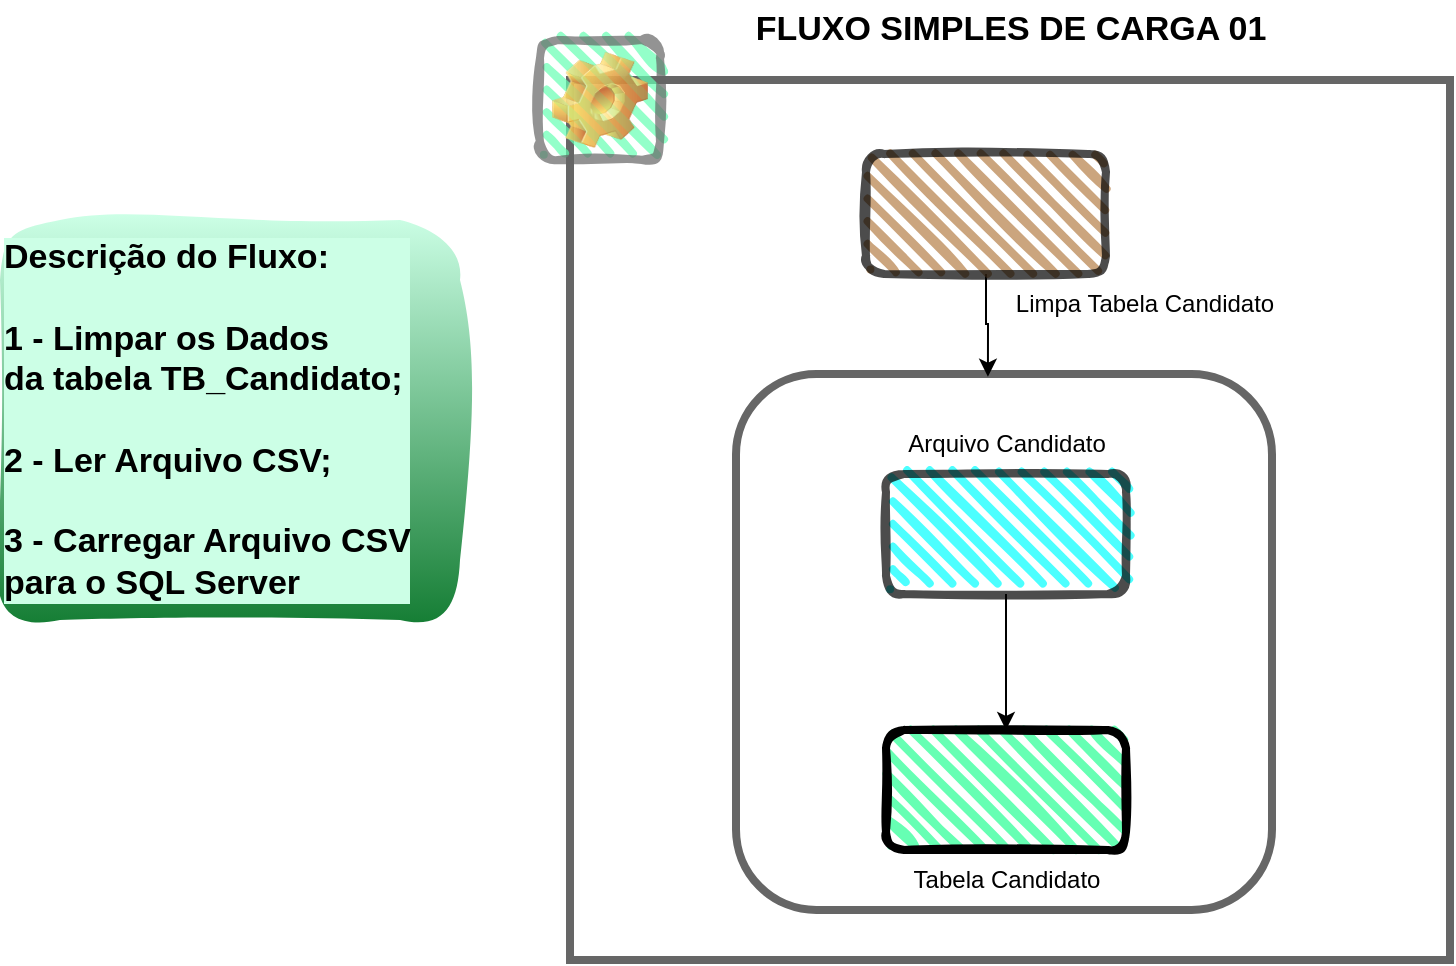 <mxfile version="20.8.3" type="github">
  <diagram name="Page-1" id="c7558073-3199-34d8-9f00-42111426c3f3">
    <mxGraphModel dx="796" dy="496" grid="1" gridSize="10" guides="1" tooltips="1" connect="0" arrows="1" fold="1" page="1" pageScale="1" pageWidth="826" pageHeight="1169" background="none" math="0" shadow="0">
      <root>
        <mxCell id="0" />
        <mxCell id="1" parent="0" />
        <mxCell id="iyPb0N3byPzZvULkwc2K-110" value="" style="whiteSpace=wrap;html=1;aspect=fixed;rounded=0;fillWeight=4;hachureGap=8;hachureAngle=45;jiggle=1;curveFitting=0.95;strokeColor=#666666;strokeWidth=4;fillColor=#FFFFFF;" vertex="1" parent="1">
          <mxGeometry x="325" y="80" width="440" height="440" as="geometry" />
        </mxCell>
        <mxCell id="iyPb0N3byPzZvULkwc2K-101" value="" style="whiteSpace=wrap;html=1;aspect=fixed;rounded=1;strokeWidth=4;strokeColor=#666666;" vertex="1" parent="1">
          <mxGeometry x="408" y="227" width="268" height="268" as="geometry" />
        </mxCell>
        <mxCell id="iyPb0N3byPzZvULkwc2K-96" value="" style="rounded=1;whiteSpace=wrap;html=1;gradientColor=none;sketch=1;curveFitting=0.95;jiggle=1;fillColor=#00FFFF;strokeWidth=4;opacity=70;shadow=0;glass=0;fillWeight=4;hachureGap=8;hachureAngle=45;" vertex="1" parent="1">
          <mxGeometry x="483" y="277" width="120" height="60" as="geometry" />
        </mxCell>
        <mxCell id="iyPb0N3byPzZvULkwc2K-97" value="" style="rounded=1;whiteSpace=wrap;html=1;sketch=1;curveFitting=0.95;jiggle=1;glass=0;fillColor=#66FFB3;strokeWidth=4;fillWeight=4;hachureGap=8;hachureAngle=45;" vertex="1" parent="1">
          <mxGeometry x="483" y="405" width="120" height="60" as="geometry" />
        </mxCell>
        <mxCell id="iyPb0N3byPzZvULkwc2K-98" value="" style="endArrow=classic;html=1;rounded=0;exitX=0.5;exitY=1;exitDx=0;exitDy=0;" edge="1" parent="1" source="iyPb0N3byPzZvULkwc2K-96" target="iyPb0N3byPzZvULkwc2K-97">
          <mxGeometry width="50" height="50" relative="1" as="geometry">
            <mxPoint x="498" y="298" as="sourcePoint" />
            <mxPoint x="538" y="318" as="targetPoint" />
          </mxGeometry>
        </mxCell>
        <mxCell id="iyPb0N3byPzZvULkwc2K-99" value="Arquivo Candidato" style="text;html=1;align=center;verticalAlign=middle;resizable=0;points=[];autosize=1;strokeColor=none;fillColor=none;rounded=1;" vertex="1" parent="1">
          <mxGeometry x="483" y="247" width="120" height="30" as="geometry" />
        </mxCell>
        <mxCell id="iyPb0N3byPzZvULkwc2K-100" value="Tabela Candidato" style="text;html=1;align=center;verticalAlign=middle;resizable=0;points=[];autosize=1;strokeColor=none;fillColor=none;rounded=1;" vertex="1" parent="1">
          <mxGeometry x="483" y="465" width="120" height="30" as="geometry" />
        </mxCell>
        <mxCell id="iyPb0N3byPzZvULkwc2K-104" style="edgeStyle=orthogonalEdgeStyle;rounded=0;orthogonalLoop=1;jettySize=auto;html=1;entryX=0.47;entryY=0.005;entryDx=0;entryDy=0;entryPerimeter=0;" edge="1" parent="1" source="iyPb0N3byPzZvULkwc2K-102" target="iyPb0N3byPzZvULkwc2K-101">
          <mxGeometry relative="1" as="geometry" />
        </mxCell>
        <mxCell id="iyPb0N3byPzZvULkwc2K-102" value="" style="rounded=1;whiteSpace=wrap;html=1;gradientColor=none;sketch=1;curveFitting=0.95;jiggle=1;fillColor=#B57F48;strokeWidth=4;opacity=70;shadow=0;glass=0;fillWeight=4;hachureGap=8;hachureAngle=45;" vertex="1" parent="1">
          <mxGeometry x="473" y="117" width="120" height="60" as="geometry" />
        </mxCell>
        <mxCell id="iyPb0N3byPzZvULkwc2K-106" value="Limpa Tabela Candidato" style="text;html=1;align=center;verticalAlign=middle;resizable=0;points=[];autosize=1;strokeColor=none;fillColor=none;rounded=1;" vertex="1" parent="1">
          <mxGeometry x="537" y="177" width="150" height="30" as="geometry" />
        </mxCell>
        <mxCell id="iyPb0N3byPzZvULkwc2K-109" value="FLUXO SIMPLES DE CARGA 01" style="text;html=1;align=center;verticalAlign=middle;resizable=0;points=[];autosize=1;strokeColor=none;fillColor=default;strokeWidth=2;fontSize=17;fontStyle=1" vertex="1" parent="1">
          <mxGeometry x="405" y="40" width="280" height="30" as="geometry" />
        </mxCell>
        <mxCell id="iyPb0N3byPzZvULkwc2K-112" value="Icon" style="icon;html=1;image=img/clipart/Gear_128x128.png;rounded=1;fillWeight=4;hachureGap=8;hachureAngle=45;strokeColor=#666666;strokeWidth=4;fillColor=#66FFB3;opacity=70;sketch=1;curveFitting=1;jiggle=2;fontColor=#FFFFFF;" vertex="1" parent="1">
          <mxGeometry x="310" y="60" width="60" height="60" as="geometry" />
        </mxCell>
        <mxCell id="iyPb0N3byPzZvULkwc2K-116" value="Descrição do Fluxo: &lt;br&gt;&lt;br&gt;1 - Limpar os Dados&lt;br&gt;&lt;div style=&quot;&quot;&gt;&lt;span style=&quot;&quot;&gt;da tabela TB_Candidato;&lt;/span&gt;&lt;/div&gt;&lt;div style=&quot;&quot;&gt;&lt;span style=&quot;&quot;&gt;&lt;br&gt;&lt;/span&gt;&lt;/div&gt;&lt;div style=&quot;&quot;&gt;&lt;span style=&quot;&quot;&gt;2 - Ler Arquivo CSV;&lt;/span&gt;&lt;/div&gt;&lt;div style=&quot;&quot;&gt;&lt;br&gt;&lt;/div&gt;3 - Carregar Arquivo CSV &lt;br&gt;para o SQL Server" style="text;html=1;align=left;verticalAlign=middle;resizable=0;points=[];autosize=1;strokeColor=none;fillColor=#CCFFE6;strokeWidth=4;fontSize=17;fontStyle=1;labelBorderColor=none;labelBackgroundColor=#CCFFE6;sketch=1;curveFitting=1;jiggle=2;rounded=1;gradientColor=#167E35;" vertex="1" parent="1">
          <mxGeometry x="40" y="150" width="230" height="200" as="geometry" />
        </mxCell>
      </root>
    </mxGraphModel>
  </diagram>
</mxfile>
